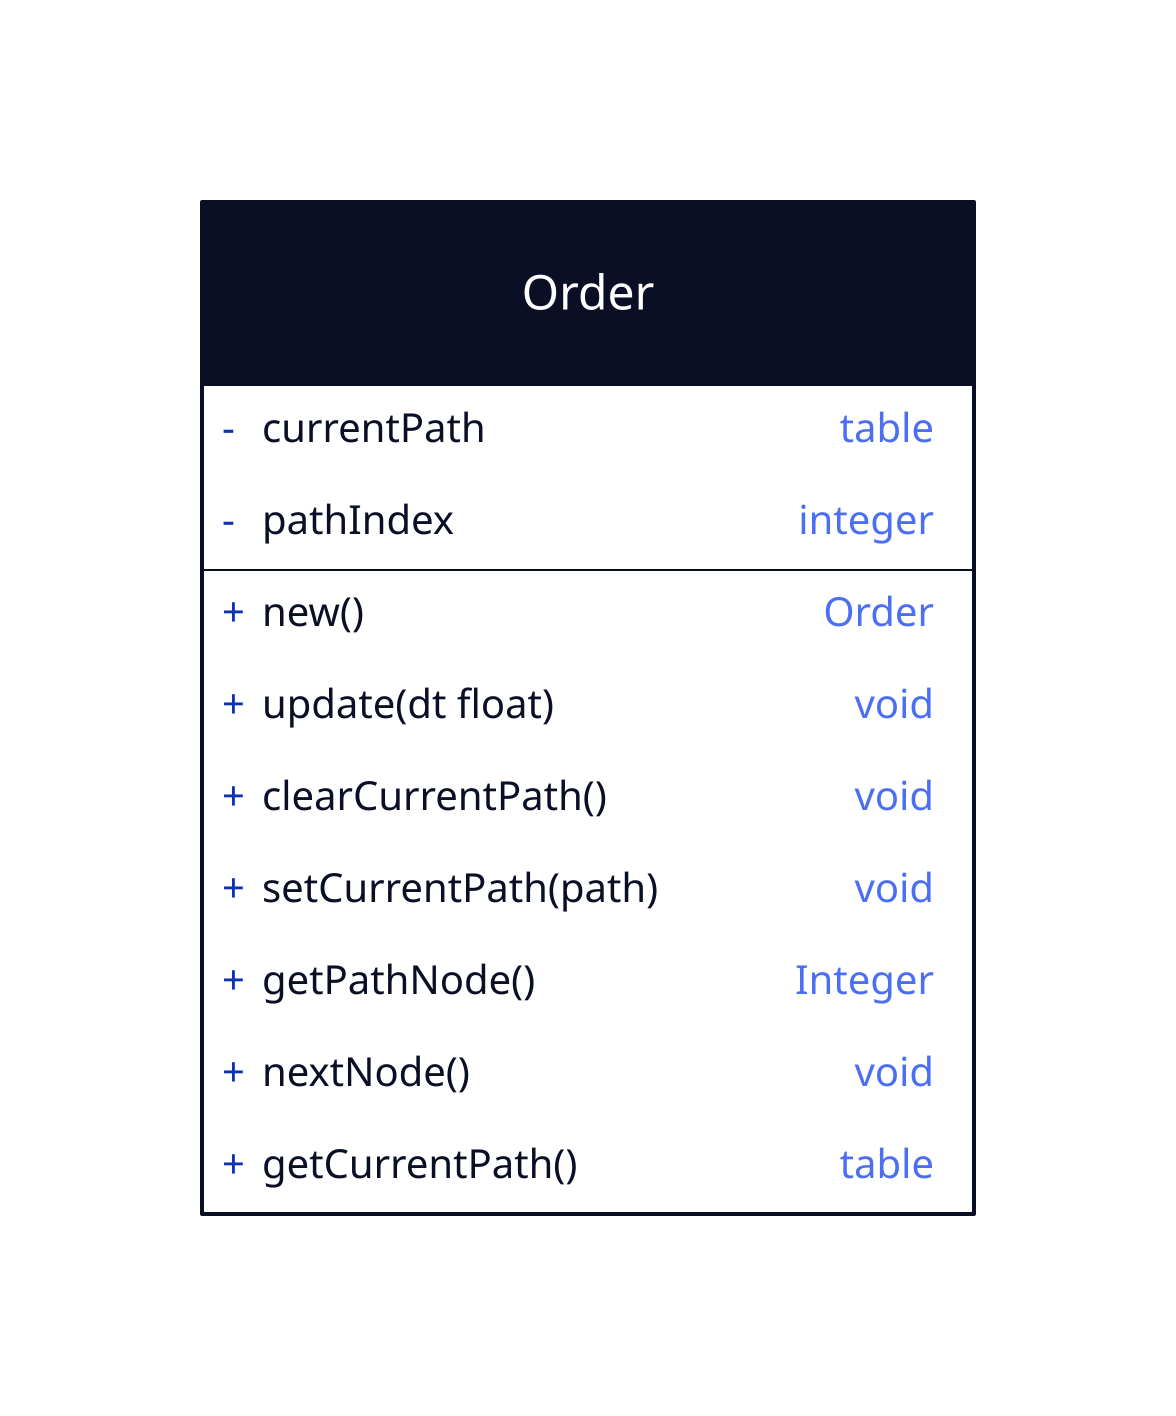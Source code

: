 Order: {
  shape: class

  -currentPath: table
  -pathIndex: integer

  +new(): Order

  +update(dt float): void
  +clearCurrentPath(): void
  +setCurrentPath(path): void
  +getPathNode(): Integer
  +nextNode(): void
  +getCurrentPath(): table
}
